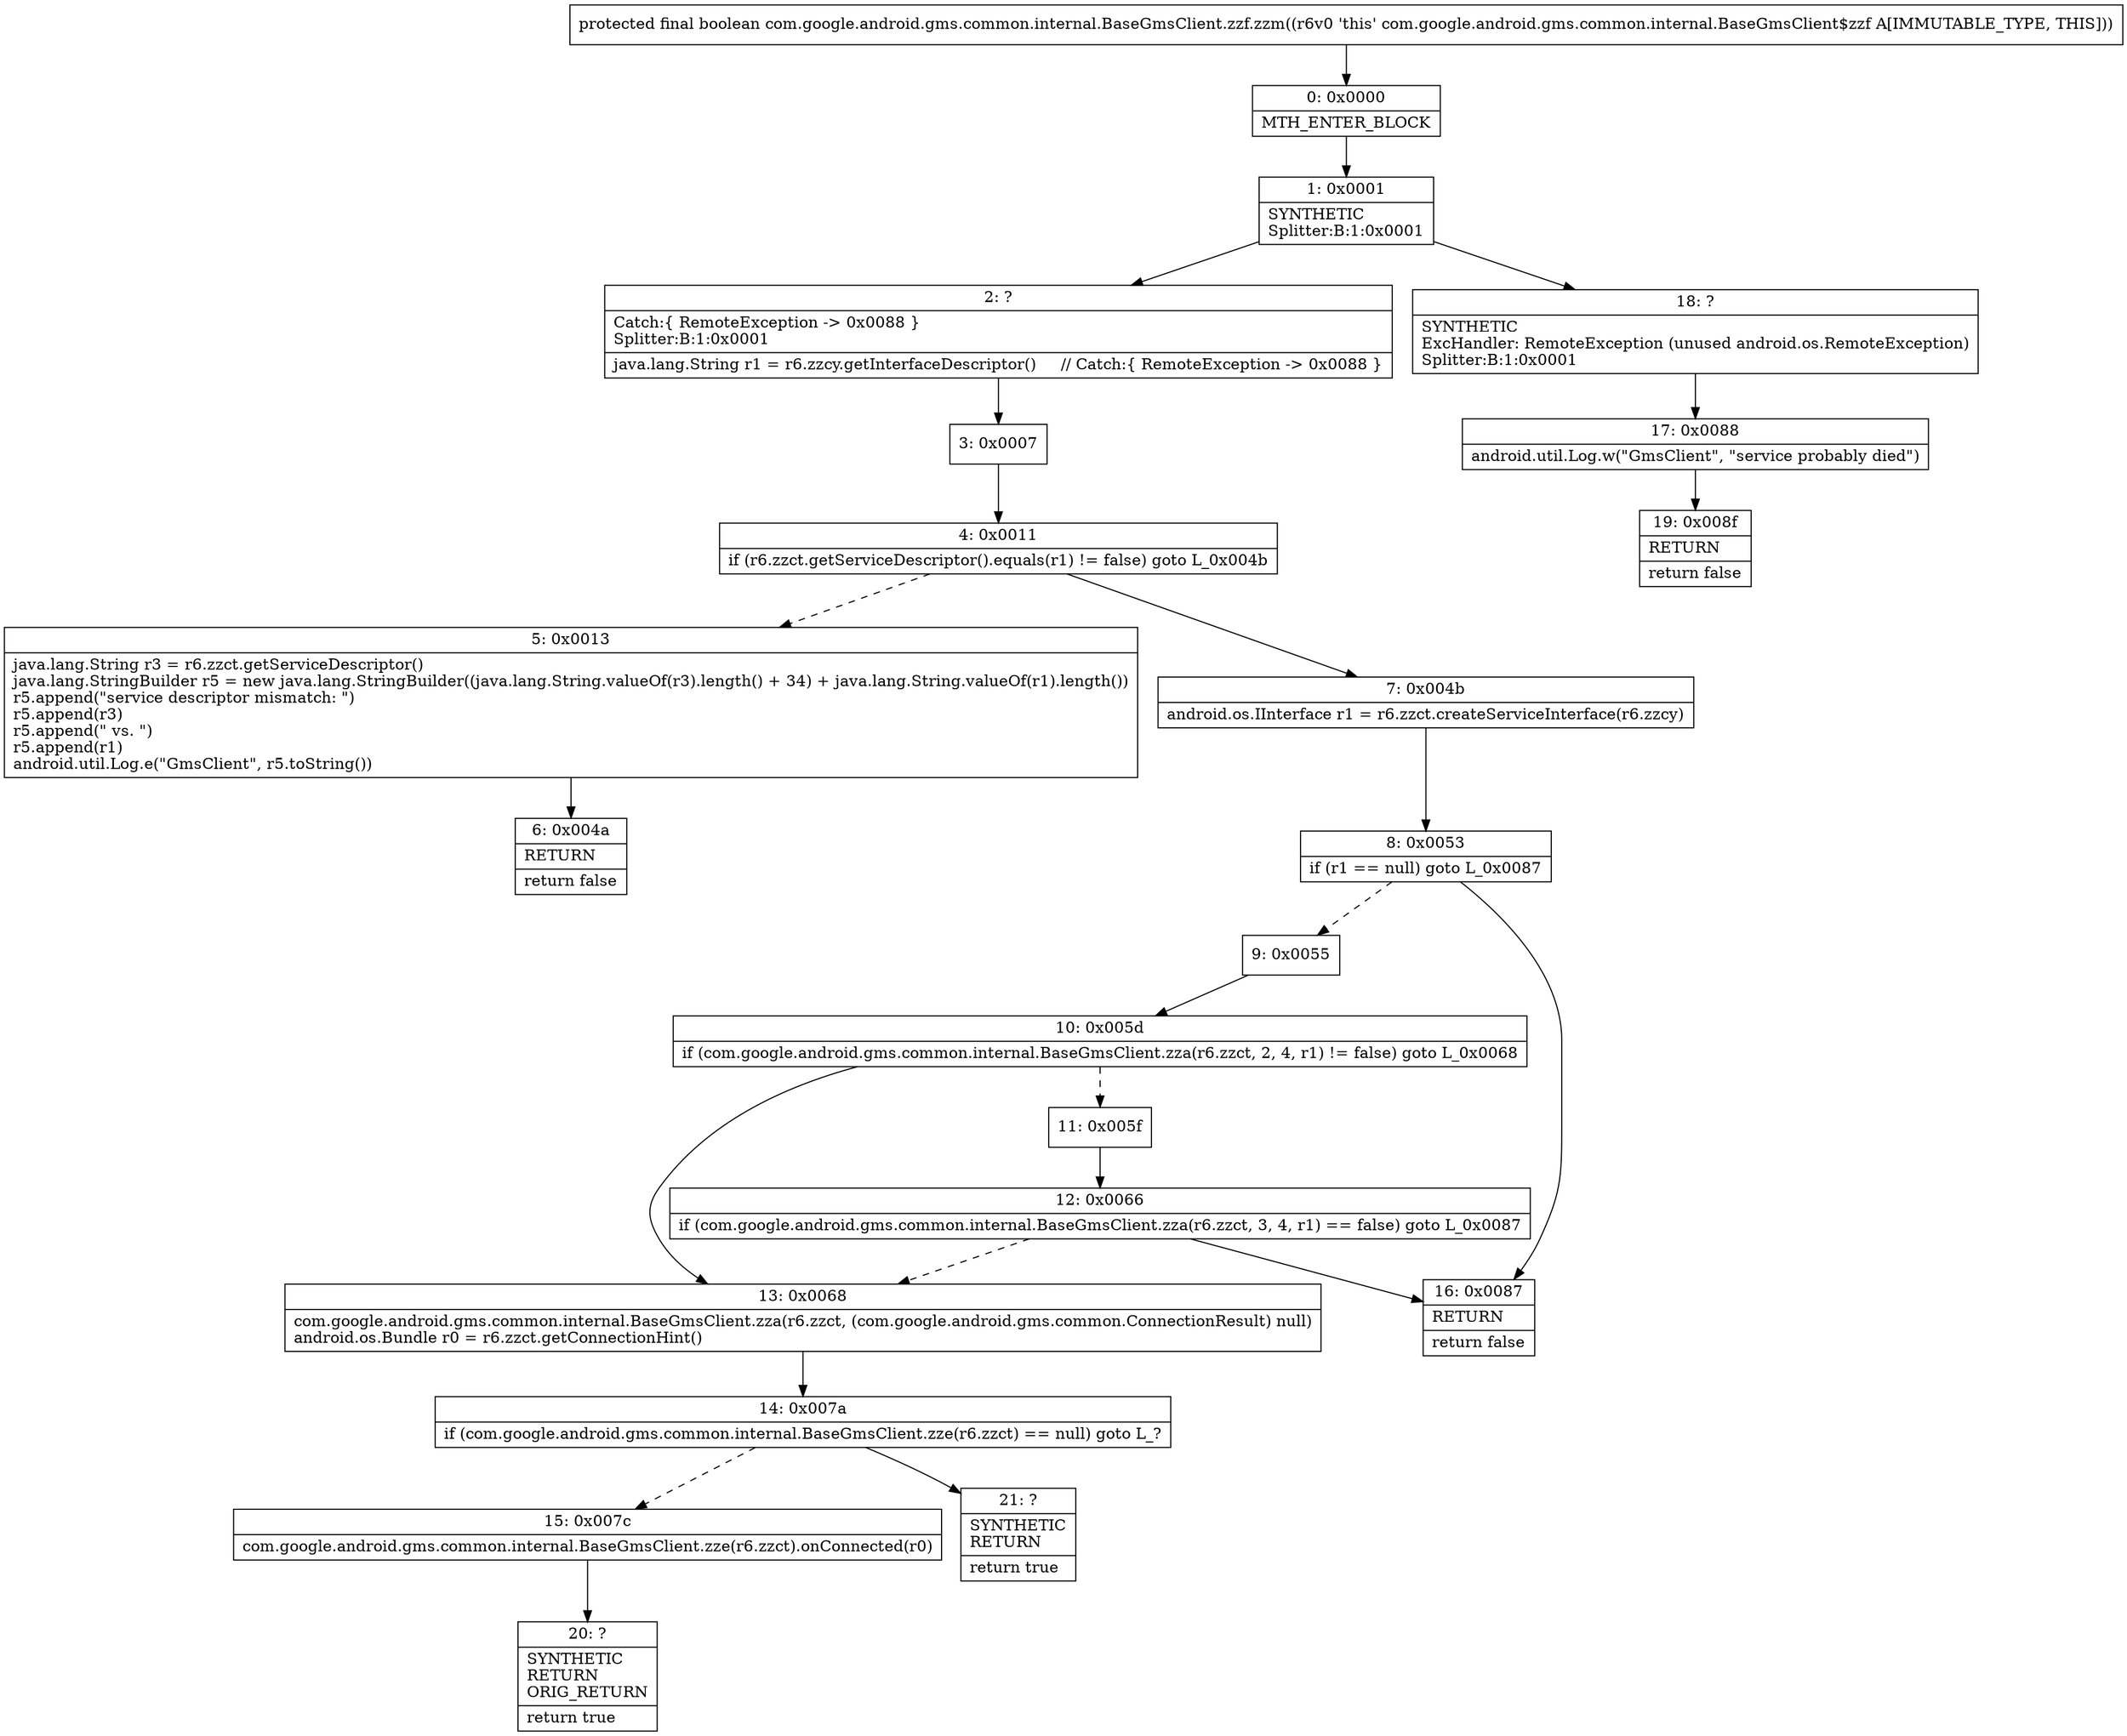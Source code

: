 digraph "CFG forcom.google.android.gms.common.internal.BaseGmsClient.zzf.zzm()Z" {
Node_0 [shape=record,label="{0\:\ 0x0000|MTH_ENTER_BLOCK\l}"];
Node_1 [shape=record,label="{1\:\ 0x0001|SYNTHETIC\lSplitter:B:1:0x0001\l}"];
Node_2 [shape=record,label="{2\:\ ?|Catch:\{ RemoteException \-\> 0x0088 \}\lSplitter:B:1:0x0001\l|java.lang.String r1 = r6.zzcy.getInterfaceDescriptor()     \/\/ Catch:\{ RemoteException \-\> 0x0088 \}\l}"];
Node_3 [shape=record,label="{3\:\ 0x0007}"];
Node_4 [shape=record,label="{4\:\ 0x0011|if (r6.zzct.getServiceDescriptor().equals(r1) != false) goto L_0x004b\l}"];
Node_5 [shape=record,label="{5\:\ 0x0013|java.lang.String r3 = r6.zzct.getServiceDescriptor()\ljava.lang.StringBuilder r5 = new java.lang.StringBuilder((java.lang.String.valueOf(r3).length() + 34) + java.lang.String.valueOf(r1).length())\lr5.append(\"service descriptor mismatch: \")\lr5.append(r3)\lr5.append(\" vs. \")\lr5.append(r1)\landroid.util.Log.e(\"GmsClient\", r5.toString())\l}"];
Node_6 [shape=record,label="{6\:\ 0x004a|RETURN\l|return false\l}"];
Node_7 [shape=record,label="{7\:\ 0x004b|android.os.IInterface r1 = r6.zzct.createServiceInterface(r6.zzcy)\l}"];
Node_8 [shape=record,label="{8\:\ 0x0053|if (r1 == null) goto L_0x0087\l}"];
Node_9 [shape=record,label="{9\:\ 0x0055}"];
Node_10 [shape=record,label="{10\:\ 0x005d|if (com.google.android.gms.common.internal.BaseGmsClient.zza(r6.zzct, 2, 4, r1) != false) goto L_0x0068\l}"];
Node_11 [shape=record,label="{11\:\ 0x005f}"];
Node_12 [shape=record,label="{12\:\ 0x0066|if (com.google.android.gms.common.internal.BaseGmsClient.zza(r6.zzct, 3, 4, r1) == false) goto L_0x0087\l}"];
Node_13 [shape=record,label="{13\:\ 0x0068|com.google.android.gms.common.internal.BaseGmsClient.zza(r6.zzct, (com.google.android.gms.common.ConnectionResult) null)\landroid.os.Bundle r0 = r6.zzct.getConnectionHint()\l}"];
Node_14 [shape=record,label="{14\:\ 0x007a|if (com.google.android.gms.common.internal.BaseGmsClient.zze(r6.zzct) == null) goto L_?\l}"];
Node_15 [shape=record,label="{15\:\ 0x007c|com.google.android.gms.common.internal.BaseGmsClient.zze(r6.zzct).onConnected(r0)\l}"];
Node_16 [shape=record,label="{16\:\ 0x0087|RETURN\l|return false\l}"];
Node_17 [shape=record,label="{17\:\ 0x0088|android.util.Log.w(\"GmsClient\", \"service probably died\")\l}"];
Node_18 [shape=record,label="{18\:\ ?|SYNTHETIC\lExcHandler: RemoteException (unused android.os.RemoteException)\lSplitter:B:1:0x0001\l}"];
Node_19 [shape=record,label="{19\:\ 0x008f|RETURN\l|return false\l}"];
Node_20 [shape=record,label="{20\:\ ?|SYNTHETIC\lRETURN\lORIG_RETURN\l|return true\l}"];
Node_21 [shape=record,label="{21\:\ ?|SYNTHETIC\lRETURN\l|return true\l}"];
MethodNode[shape=record,label="{protected final boolean com.google.android.gms.common.internal.BaseGmsClient.zzf.zzm((r6v0 'this' com.google.android.gms.common.internal.BaseGmsClient$zzf A[IMMUTABLE_TYPE, THIS])) }"];
MethodNode -> Node_0;
Node_0 -> Node_1;
Node_1 -> Node_2;
Node_1 -> Node_18;
Node_2 -> Node_3;
Node_3 -> Node_4;
Node_4 -> Node_5[style=dashed];
Node_4 -> Node_7;
Node_5 -> Node_6;
Node_7 -> Node_8;
Node_8 -> Node_9[style=dashed];
Node_8 -> Node_16;
Node_9 -> Node_10;
Node_10 -> Node_11[style=dashed];
Node_10 -> Node_13;
Node_11 -> Node_12;
Node_12 -> Node_13[style=dashed];
Node_12 -> Node_16;
Node_13 -> Node_14;
Node_14 -> Node_15[style=dashed];
Node_14 -> Node_21;
Node_15 -> Node_20;
Node_17 -> Node_19;
Node_18 -> Node_17;
}

